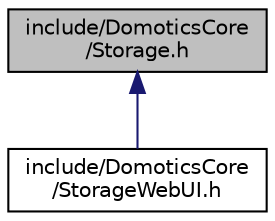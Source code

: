 digraph "include/DomoticsCore/Storage.h"
{
 // LATEX_PDF_SIZE
  edge [fontname="Helvetica",fontsize="10",labelfontname="Helvetica",labelfontsize="10"];
  node [fontname="Helvetica",fontsize="10",shape=record];
  Node1 [label="include/DomoticsCore\l/Storage.h",height=0.2,width=0.4,color="black", fillcolor="grey75", style="filled", fontcolor="black",tooltip="Declares the DomoticsCore Storage component built on ESP32 Preferences."];
  Node1 -> Node2 [dir="back",color="midnightblue",fontsize="10",style="solid",fontname="Helvetica"];
  Node2 [label="include/DomoticsCore\l/StorageWebUI.h",height=0.2,width=0.4,color="black", fillcolor="white", style="filled",URL="$StorageWebUI_8h.html",tooltip=" "];
}
